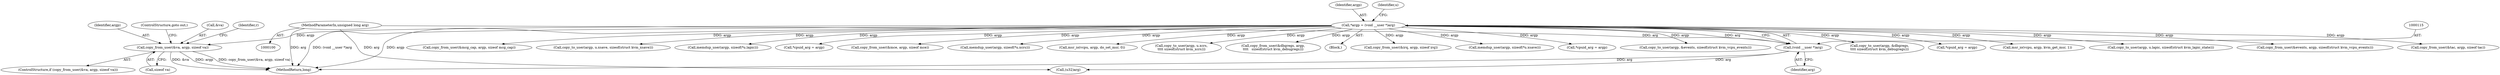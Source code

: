 digraph "0_linux_fda4e2e85589191b123d31cdc21fd33ee70f50fd_3@pointer" {
"1000440" [label="(Call,copy_from_user(&va, argp, sizeof va))"];
"1000112" [label="(Call,*argp = (void __user *)arg)"];
"1000114" [label="(Call,(void __user *)arg)"];
"1000103" [label="(MethodParameterIn,unsigned long arg)"];
"1000446" [label="(ControlStructure,goto out;)"];
"1000103" [label="(MethodParameterIn,unsigned long arg)"];
"1000710" [label="(Call,memdup_user(argp, sizeof(*u.xcrs)))"];
"1000375" [label="(Call,msr_io(vcpu, argp, do_set_msr, 0))"];
"1000112" [label="(Call,*argp = (void __user *)arg)"];
"1000692" [label="(Call,copy_to_user(argp, u.xcrs,\n\t\t\t\t sizeof(struct kvm_xcrs)))"];
"1000575" [label="(Call,copy_from_user(&dbgregs, argp,\n\t\t\t\t   sizeof(struct kvm_debugregs)))"];
"1000116" [label="(Identifier,arg)"];
"1000114" [label="(Call,(void __user *)arg)"];
"1000440" [label="(Call,copy_from_user(&va, argp, sizeof va))"];
"1000113" [label="(Identifier,argp)"];
"1000104" [label="(Block,)"];
"1000237" [label="(Call,copy_from_user(&irq, argp, sizeof irq))"];
"1000121" [label="(Identifier,u)"];
"1000637" [label="(Call,memdup_user(argp, sizeof(*u.xsave)))"];
"1000319" [label="(Call,*cpuid_arg = argp)"];
"1000511" [label="(Call,copy_to_user(argp, &events, sizeof(struct kvm_vcpu_events)))"];
"1000439" [label="(ControlStructure,if (copy_from_user(&va, argp, sizeof va)))"];
"1000556" [label="(Call,copy_to_user(argp, &dbgregs,\n\t\t\t\t sizeof(struct kvm_debugregs)))"];
"1000261" [label="(Call,*cpuid_arg = argp)"];
"1000441" [label="(Call,&va)"];
"1000366" [label="(Call,msr_io(vcpu, argp, kvm_get_msr, 1))"];
"1000174" [label="(Call,copy_to_user(argp, u.lapic, sizeof(struct kvm_lapic_state)))"];
"1000795" [label="(MethodReturn,long)"];
"1000530" [label="(Call,copy_from_user(&events, argp, sizeof(struct kvm_vcpu_events)))"];
"1000389" [label="(Call,copy_from_user(&tac, argp, sizeof tac))"];
"1000444" [label="(Call,sizeof va)"];
"1000464" [label="(Call,copy_from_user(&mcg_cap, argp, sizeof mcg_cap))"];
"1000744" [label="(Call,(u32)arg)"];
"1000448" [label="(Identifier,r)"];
"1000619" [label="(Call,copy_to_user(argp, u.xsave, sizeof(struct kvm_xsave)))"];
"1000204" [label="(Call,memdup_user(argp, sizeof(*u.lapic)))"];
"1000290" [label="(Call,*cpuid_arg = argp)"];
"1000443" [label="(Identifier,argp)"];
"1000485" [label="(Call,copy_from_user(&mce, argp, sizeof mce))"];
"1000440" -> "1000439"  [label="AST: "];
"1000440" -> "1000444"  [label="CFG: "];
"1000441" -> "1000440"  [label="AST: "];
"1000443" -> "1000440"  [label="AST: "];
"1000444" -> "1000440"  [label="AST: "];
"1000446" -> "1000440"  [label="CFG: "];
"1000448" -> "1000440"  [label="CFG: "];
"1000440" -> "1000795"  [label="DDG: argp"];
"1000440" -> "1000795"  [label="DDG: copy_from_user(&va, argp, sizeof va)"];
"1000440" -> "1000795"  [label="DDG: &va"];
"1000112" -> "1000440"  [label="DDG: argp"];
"1000112" -> "1000104"  [label="AST: "];
"1000112" -> "1000114"  [label="CFG: "];
"1000113" -> "1000112"  [label="AST: "];
"1000114" -> "1000112"  [label="AST: "];
"1000121" -> "1000112"  [label="CFG: "];
"1000112" -> "1000795"  [label="DDG: (void __user *)arg"];
"1000112" -> "1000795"  [label="DDG: argp"];
"1000114" -> "1000112"  [label="DDG: arg"];
"1000112" -> "1000174"  [label="DDG: argp"];
"1000112" -> "1000204"  [label="DDG: argp"];
"1000112" -> "1000237"  [label="DDG: argp"];
"1000112" -> "1000261"  [label="DDG: argp"];
"1000112" -> "1000290"  [label="DDG: argp"];
"1000112" -> "1000319"  [label="DDG: argp"];
"1000112" -> "1000366"  [label="DDG: argp"];
"1000112" -> "1000375"  [label="DDG: argp"];
"1000112" -> "1000389"  [label="DDG: argp"];
"1000112" -> "1000464"  [label="DDG: argp"];
"1000112" -> "1000485"  [label="DDG: argp"];
"1000112" -> "1000511"  [label="DDG: argp"];
"1000112" -> "1000530"  [label="DDG: argp"];
"1000112" -> "1000556"  [label="DDG: argp"];
"1000112" -> "1000575"  [label="DDG: argp"];
"1000112" -> "1000619"  [label="DDG: argp"];
"1000112" -> "1000637"  [label="DDG: argp"];
"1000112" -> "1000692"  [label="DDG: argp"];
"1000112" -> "1000710"  [label="DDG: argp"];
"1000114" -> "1000116"  [label="CFG: "];
"1000115" -> "1000114"  [label="AST: "];
"1000116" -> "1000114"  [label="AST: "];
"1000114" -> "1000795"  [label="DDG: arg"];
"1000103" -> "1000114"  [label="DDG: arg"];
"1000114" -> "1000744"  [label="DDG: arg"];
"1000103" -> "1000100"  [label="AST: "];
"1000103" -> "1000795"  [label="DDG: arg"];
"1000103" -> "1000744"  [label="DDG: arg"];
}
